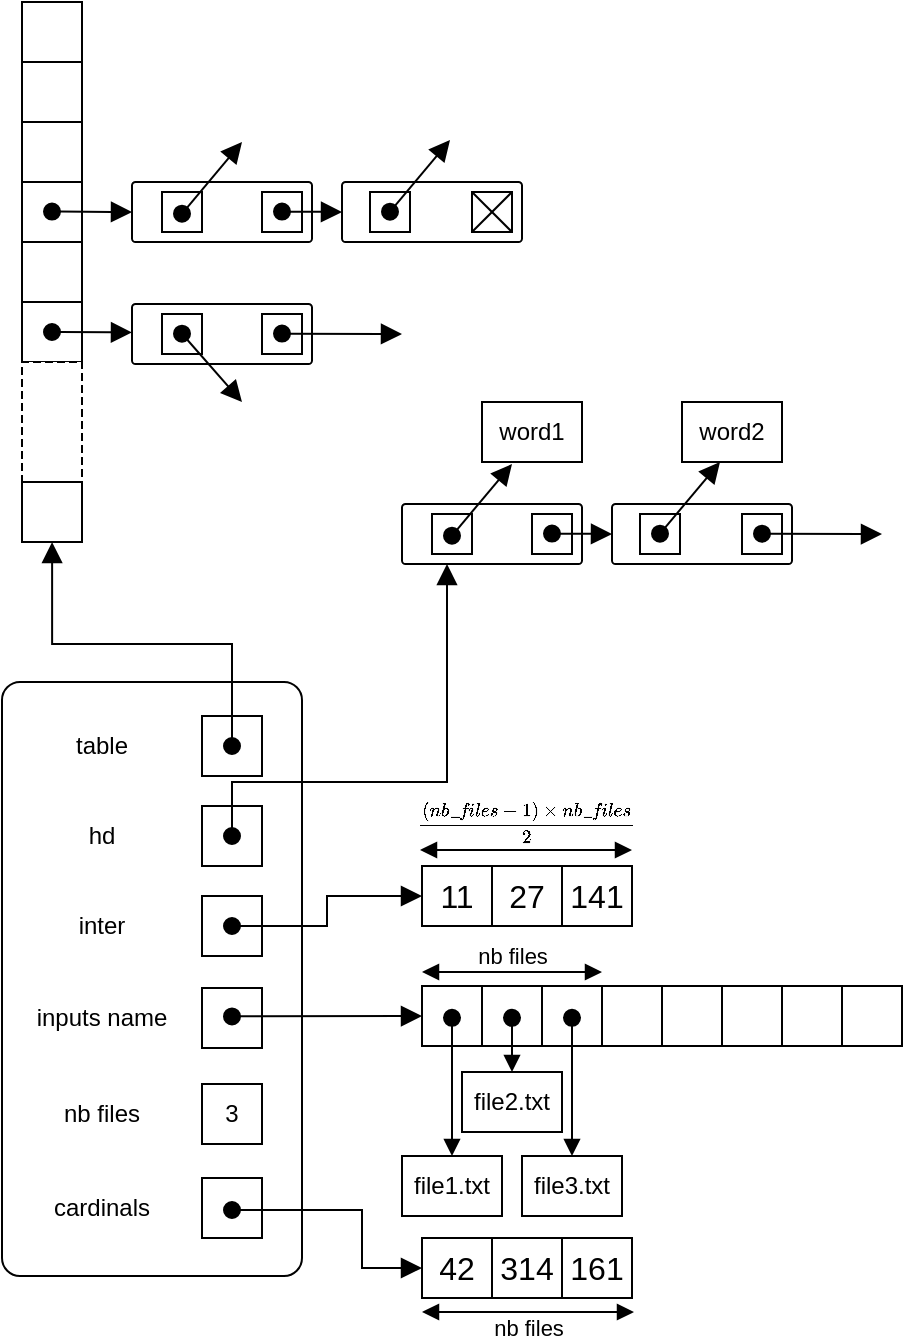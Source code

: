<mxfile>
    <diagram id="hsa0nDy6aEfMzSCS90vS" name="Page-1">
        <mxGraphModel dx="1089" dy="973" grid="1" gridSize="10" guides="1" tooltips="1" connect="1" arrows="1" fold="1" page="1" pageScale="1" pageWidth="850" pageHeight="1100" math="1" shadow="0">
            <root>
                <mxCell id="0"/>
                <mxCell id="1" parent="0"/>
                <mxCell id="2" value="" style="rounded=1;whiteSpace=wrap;html=1;arcSize=6;" parent="1" vertex="1">
                    <mxGeometry x="30" y="500" width="150" height="297" as="geometry"/>
                </mxCell>
                <mxCell id="3" value="" style="rounded=0;whiteSpace=wrap;html=1;" parent="1" vertex="1">
                    <mxGeometry x="130" y="517" width="30" height="30" as="geometry"/>
                </mxCell>
                <mxCell id="4" value="" style="rounded=0;whiteSpace=wrap;html=1;" parent="1" vertex="1">
                    <mxGeometry x="130" y="562" width="30" height="30" as="geometry"/>
                </mxCell>
                <mxCell id="5" value="" style="rounded=0;whiteSpace=wrap;html=1;" parent="1" vertex="1">
                    <mxGeometry x="130" y="607" width="30" height="30" as="geometry"/>
                </mxCell>
                <mxCell id="6" value="table" style="text;html=1;align=center;verticalAlign=middle;whiteSpace=wrap;rounded=0;" parent="1" vertex="1">
                    <mxGeometry x="30" y="517" width="100" height="30" as="geometry"/>
                </mxCell>
                <mxCell id="7" value="hd" style="text;html=1;align=center;verticalAlign=middle;whiteSpace=wrap;rounded=0;" parent="1" vertex="1">
                    <mxGeometry x="30" y="562" width="100" height="30" as="geometry"/>
                </mxCell>
                <mxCell id="9" value="inter" style="text;html=1;align=center;verticalAlign=middle;whiteSpace=wrap;rounded=0;" parent="1" vertex="1">
                    <mxGeometry x="30" y="607" width="100" height="30" as="geometry"/>
                </mxCell>
                <mxCell id="10" value="" style="rounded=0;whiteSpace=wrap;html=1;" parent="1" vertex="1">
                    <mxGeometry x="130" y="653" width="30" height="30" as="geometry"/>
                </mxCell>
                <mxCell id="11" value="inputs name" style="text;html=1;align=center;verticalAlign=middle;whiteSpace=wrap;rounded=0;" parent="1" vertex="1">
                    <mxGeometry x="30" y="653" width="100" height="30" as="geometry"/>
                </mxCell>
                <mxCell id="13" value="" style="shape=table;startSize=0;container=1;collapsible=0;childLayout=tableLayout;fontSize=16;" parent="1" vertex="1">
                    <mxGeometry x="240" y="652" width="240" height="30" as="geometry"/>
                </mxCell>
                <mxCell id="14" value="" style="shape=tableRow;horizontal=0;startSize=0;swimlaneHead=0;swimlaneBody=0;strokeColor=inherit;top=0;left=0;bottom=0;right=0;collapsible=0;dropTarget=0;fillColor=none;points=[[0,0.5],[1,0.5]];portConstraint=eastwest;fontSize=16;" parent="13" vertex="1">
                    <mxGeometry width="240" height="30" as="geometry"/>
                </mxCell>
                <mxCell id="15" value="" style="shape=partialRectangle;html=1;whiteSpace=wrap;connectable=0;strokeColor=inherit;overflow=hidden;fillColor=none;top=0;left=0;bottom=0;right=0;pointerEvents=1;fontSize=16;" parent="14" vertex="1">
                    <mxGeometry width="30" height="30" as="geometry">
                        <mxRectangle width="30" height="30" as="alternateBounds"/>
                    </mxGeometry>
                </mxCell>
                <mxCell id="16" value="" style="shape=partialRectangle;html=1;whiteSpace=wrap;connectable=0;strokeColor=inherit;overflow=hidden;fillColor=none;top=0;left=0;bottom=0;right=0;pointerEvents=1;fontSize=16;" parent="14" vertex="1">
                    <mxGeometry x="30" width="30" height="30" as="geometry">
                        <mxRectangle width="30" height="30" as="alternateBounds"/>
                    </mxGeometry>
                </mxCell>
                <mxCell id="17" value="" style="shape=partialRectangle;html=1;whiteSpace=wrap;connectable=0;strokeColor=inherit;overflow=hidden;fillColor=none;top=0;left=0;bottom=0;right=0;pointerEvents=1;fontSize=16;" parent="14" vertex="1">
                    <mxGeometry x="60" width="30" height="30" as="geometry">
                        <mxRectangle width="30" height="30" as="alternateBounds"/>
                    </mxGeometry>
                </mxCell>
                <mxCell id="18" style="shape=partialRectangle;html=1;whiteSpace=wrap;connectable=0;strokeColor=inherit;overflow=hidden;fillColor=none;top=0;left=0;bottom=0;right=0;pointerEvents=1;fontSize=16;" parent="14" vertex="1">
                    <mxGeometry x="90" width="30" height="30" as="geometry">
                        <mxRectangle width="30" height="30" as="alternateBounds"/>
                    </mxGeometry>
                </mxCell>
                <mxCell id="19" style="shape=partialRectangle;html=1;whiteSpace=wrap;connectable=0;strokeColor=inherit;overflow=hidden;fillColor=none;top=0;left=0;bottom=0;right=0;pointerEvents=1;fontSize=16;" parent="14" vertex="1">
                    <mxGeometry x="120" width="30" height="30" as="geometry">
                        <mxRectangle width="30" height="30" as="alternateBounds"/>
                    </mxGeometry>
                </mxCell>
                <mxCell id="20" style="shape=partialRectangle;html=1;whiteSpace=wrap;connectable=0;strokeColor=inherit;overflow=hidden;fillColor=none;top=0;left=0;bottom=0;right=0;pointerEvents=1;fontSize=16;" parent="14" vertex="1">
                    <mxGeometry x="150" width="30" height="30" as="geometry">
                        <mxRectangle width="30" height="30" as="alternateBounds"/>
                    </mxGeometry>
                </mxCell>
                <mxCell id="21" style="shape=partialRectangle;html=1;whiteSpace=wrap;connectable=0;strokeColor=inherit;overflow=hidden;fillColor=none;top=0;left=0;bottom=0;right=0;pointerEvents=1;fontSize=16;" parent="14" vertex="1">
                    <mxGeometry x="180" width="30" height="30" as="geometry">
                        <mxRectangle width="30" height="30" as="alternateBounds"/>
                    </mxGeometry>
                </mxCell>
                <mxCell id="22" style="shape=partialRectangle;html=1;whiteSpace=wrap;connectable=0;strokeColor=inherit;overflow=hidden;fillColor=none;top=0;left=0;bottom=0;right=0;pointerEvents=1;fontSize=16;" parent="14" vertex="1">
                    <mxGeometry x="210" width="30" height="30" as="geometry">
                        <mxRectangle width="30" height="30" as="alternateBounds"/>
                    </mxGeometry>
                </mxCell>
                <mxCell id="23" value="" style="endArrow=block;startArrow=block;endFill=1;startFill=1;html=1;rounded=0;labelPosition=center;verticalLabelPosition=top;align=center;verticalAlign=top;spacingTop=5;" parent="1" edge="1">
                    <mxGeometry width="160" relative="1" as="geometry">
                        <mxPoint x="240" y="645" as="sourcePoint"/>
                        <mxPoint x="330" y="645" as="targetPoint"/>
                    </mxGeometry>
                </mxCell>
                <mxCell id="24" value="nb files" style="edgeLabel;html=1;align=center;verticalAlign=middle;resizable=0;points=[];" parent="23" vertex="1" connectable="0">
                    <mxGeometry relative="1" as="geometry">
                        <mxPoint y="-8" as="offset"/>
                    </mxGeometry>
                </mxCell>
                <mxCell id="27" value="3" style="rounded=0;whiteSpace=wrap;html=1;" parent="1" vertex="1">
                    <mxGeometry x="130" y="701" width="30" height="30" as="geometry"/>
                </mxCell>
                <mxCell id="28" value="nb files" style="text;html=1;align=center;verticalAlign=middle;whiteSpace=wrap;rounded=0;" parent="1" vertex="1">
                    <mxGeometry x="30" y="701" width="100" height="30" as="geometry"/>
                </mxCell>
                <mxCell id="29" value="&lt;div&gt;&lt;br&gt;&lt;/div&gt;&lt;div&gt;&lt;br&gt;&lt;/div&gt;" style="html=1;verticalAlign=bottom;startArrow=oval;startFill=1;endArrow=block;startSize=8;curved=0;rounded=0;entryX=0.5;entryY=0;entryDx=0;entryDy=0;" parent="1" target="30" edge="1">
                    <mxGeometry x="-1" y="-5" width="60" relative="1" as="geometry">
                        <mxPoint x="255" y="667.925" as="sourcePoint"/>
                        <mxPoint x="255" y="768.07" as="targetPoint"/>
                        <mxPoint as="offset"/>
                    </mxGeometry>
                </mxCell>
                <mxCell id="30" value="file1.txt" style="rounded=0;whiteSpace=wrap;html=1;" parent="1" vertex="1">
                    <mxGeometry x="230" y="737" width="50" height="30" as="geometry"/>
                </mxCell>
                <mxCell id="31" value="&lt;div&gt;&lt;br&gt;&lt;/div&gt;&lt;div&gt;&lt;br&gt;&lt;/div&gt;" style="html=1;verticalAlign=bottom;startArrow=oval;startFill=1;endArrow=block;startSize=8;curved=0;rounded=0;entryX=0.5;entryY=0;entryDx=0;entryDy=0;" parent="1" target="32" edge="1">
                    <mxGeometry x="-1" y="-5" width="60" relative="1" as="geometry">
                        <mxPoint x="285" y="667.925" as="sourcePoint"/>
                        <mxPoint x="285" y="768.07" as="targetPoint"/>
                        <mxPoint as="offset"/>
                    </mxGeometry>
                </mxCell>
                <mxCell id="32" value="file2.txt" style="rounded=0;whiteSpace=wrap;html=1;" parent="1" vertex="1">
                    <mxGeometry x="260" y="695" width="50" height="30" as="geometry"/>
                </mxCell>
                <mxCell id="36" value="" style="rounded=0;whiteSpace=wrap;html=1;" parent="1" vertex="1">
                    <mxGeometry x="130" y="748" width="30" height="30" as="geometry"/>
                </mxCell>
                <mxCell id="37" value="cardinals" style="text;html=1;align=center;verticalAlign=middle;whiteSpace=wrap;rounded=0;" parent="1" vertex="1">
                    <mxGeometry x="30" y="748" width="100" height="30" as="geometry"/>
                </mxCell>
                <mxCell id="38" value="" style="shape=table;startSize=0;container=1;collapsible=0;childLayout=tableLayout;fontSize=16;" parent="1" vertex="1">
                    <mxGeometry x="240" y="778" width="105" height="30" as="geometry"/>
                </mxCell>
                <mxCell id="39" value="" style="shape=tableRow;horizontal=0;startSize=0;swimlaneHead=0;swimlaneBody=0;strokeColor=inherit;top=0;left=0;bottom=0;right=0;collapsible=0;dropTarget=0;fillColor=none;points=[[0,0.5],[1,0.5]];portConstraint=eastwest;fontSize=16;" parent="38" vertex="1">
                    <mxGeometry width="105" height="30" as="geometry"/>
                </mxCell>
                <mxCell id="40" value="42" style="shape=partialRectangle;html=1;whiteSpace=wrap;connectable=0;strokeColor=inherit;overflow=hidden;fillColor=none;top=0;left=0;bottom=0;right=0;pointerEvents=1;fontSize=16;" parent="39" vertex="1">
                    <mxGeometry width="35" height="30" as="geometry">
                        <mxRectangle width="35" height="30" as="alternateBounds"/>
                    </mxGeometry>
                </mxCell>
                <mxCell id="41" value="314" style="shape=partialRectangle;html=1;whiteSpace=wrap;connectable=0;strokeColor=inherit;overflow=hidden;fillColor=none;top=0;left=0;bottom=0;right=0;pointerEvents=1;fontSize=16;" parent="39" vertex="1">
                    <mxGeometry x="35" width="35" height="30" as="geometry">
                        <mxRectangle width="35" height="30" as="alternateBounds"/>
                    </mxGeometry>
                </mxCell>
                <mxCell id="49" value="161" style="shape=partialRectangle;html=1;whiteSpace=wrap;connectable=0;strokeColor=inherit;overflow=hidden;fillColor=none;top=0;left=0;bottom=0;right=0;pointerEvents=1;fontSize=16;" parent="39" vertex="1">
                    <mxGeometry x="70" width="35" height="30" as="geometry">
                        <mxRectangle width="35" height="30" as="alternateBounds"/>
                    </mxGeometry>
                </mxCell>
                <mxCell id="48" value="" style="edgeStyle=segmentEdgeStyle;endArrow=block;html=1;curved=0;rounded=0;endSize=8;startSize=8;entryX=0;entryY=0.5;entryDx=0;entryDy=0;endFill=1;startArrow=oval;startFill=1;" parent="1" target="39" edge="1">
                    <mxGeometry width="50" height="50" relative="1" as="geometry">
                        <mxPoint x="145" y="764" as="sourcePoint"/>
                        <mxPoint x="210" y="797" as="targetPoint"/>
                        <Array as="points">
                            <mxPoint x="210" y="764"/>
                            <mxPoint x="210" y="793"/>
                        </Array>
                    </mxGeometry>
                </mxCell>
                <mxCell id="50" value="&lt;div&gt;&lt;br&gt;&lt;/div&gt;&lt;div&gt;&lt;br&gt;&lt;/div&gt;" style="html=1;verticalAlign=bottom;startArrow=oval;startFill=1;endArrow=block;startSize=8;curved=0;rounded=0;entryX=0.5;entryY=0;entryDx=0;entryDy=0;" parent="1" target="51" edge="1">
                    <mxGeometry x="-1" y="-5" width="60" relative="1" as="geometry">
                        <mxPoint x="315" y="667.925" as="sourcePoint"/>
                        <mxPoint x="315" y="768.07" as="targetPoint"/>
                        <mxPoint as="offset"/>
                    </mxGeometry>
                </mxCell>
                <mxCell id="51" value="file3.txt" style="rounded=0;whiteSpace=wrap;html=1;" parent="1" vertex="1">
                    <mxGeometry x="290" y="737" width="50" height="30" as="geometry"/>
                </mxCell>
                <mxCell id="52" value="" style="shape=table;startSize=0;container=1;collapsible=0;childLayout=tableLayout;fontSize=16;" parent="1" vertex="1">
                    <mxGeometry x="240" y="592" width="105" height="30" as="geometry"/>
                </mxCell>
                <mxCell id="53" value="" style="shape=tableRow;horizontal=0;startSize=0;swimlaneHead=0;swimlaneBody=0;strokeColor=inherit;top=0;left=0;bottom=0;right=0;collapsible=0;dropTarget=0;fillColor=none;points=[[0,0.5],[1,0.5]];portConstraint=eastwest;fontSize=16;" parent="52" vertex="1">
                    <mxGeometry width="105" height="30" as="geometry"/>
                </mxCell>
                <mxCell id="54" value="11" style="shape=partialRectangle;html=1;whiteSpace=wrap;connectable=0;strokeColor=inherit;overflow=hidden;fillColor=none;top=0;left=0;bottom=0;right=0;pointerEvents=1;fontSize=16;" parent="53" vertex="1">
                    <mxGeometry width="35" height="30" as="geometry">
                        <mxRectangle width="35" height="30" as="alternateBounds"/>
                    </mxGeometry>
                </mxCell>
                <mxCell id="55" value="27" style="shape=partialRectangle;html=1;whiteSpace=wrap;connectable=0;strokeColor=inherit;overflow=hidden;fillColor=none;top=0;left=0;bottom=0;right=0;pointerEvents=1;fontSize=16;" parent="53" vertex="1">
                    <mxGeometry x="35" width="35" height="30" as="geometry">
                        <mxRectangle width="35" height="30" as="alternateBounds"/>
                    </mxGeometry>
                </mxCell>
                <mxCell id="56" value="141" style="shape=partialRectangle;html=1;whiteSpace=wrap;connectable=0;strokeColor=inherit;overflow=hidden;fillColor=none;top=0;left=0;bottom=0;right=0;pointerEvents=1;fontSize=16;" parent="53" vertex="1">
                    <mxGeometry x="70" width="35" height="30" as="geometry">
                        <mxRectangle width="35" height="30" as="alternateBounds"/>
                    </mxGeometry>
                </mxCell>
                <mxCell id="57" value="" style="endArrow=block;startArrow=block;endFill=1;startFill=1;html=1;rounded=0;labelPosition=center;verticalLabelPosition=top;align=center;verticalAlign=bottom;spacingTop=5;startSize=6;fontSize=1;" parent="1" edge="1">
                    <mxGeometry width="160" relative="1" as="geometry">
                        <mxPoint x="240" y="815" as="sourcePoint"/>
                        <mxPoint x="346" y="815" as="targetPoint"/>
                    </mxGeometry>
                </mxCell>
                <mxCell id="58" value="nb files" style="edgeLabel;html=1;align=center;verticalAlign=middle;resizable=0;points=[];horizontal=1;" parent="57" vertex="1" connectable="0">
                    <mxGeometry relative="1" as="geometry">
                        <mxPoint y="8" as="offset"/>
                    </mxGeometry>
                </mxCell>
                <UserObject label="&lt;div style=&quot;text-align: left;&quot;&gt;&lt;div&gt;$$\frac{(\textit{nb_files} - 1) \times \textit{nb_files}}{2}$$&lt;/div&gt;&lt;/div&gt;" placeholders="1" name="Variable" id="59">
                    <mxCell style="text;html=1;strokeColor=none;fillColor=none;align=center;verticalAlign=middle;whiteSpace=wrap;overflow=hidden;fontSize=8;fontFamily=Helvetica;" parent="1" vertex="1">
                        <mxGeometry x="237" y="549" width="110" height="38" as="geometry"/>
                    </mxCell>
                </UserObject>
                <mxCell id="60" value="" style="endArrow=block;startArrow=block;endFill=1;startFill=1;html=1;rounded=0;labelPosition=center;verticalLabelPosition=top;align=center;verticalAlign=bottom;spacingTop=5;startSize=6;fontSize=1;" parent="1" edge="1">
                    <mxGeometry width="160" relative="1" as="geometry">
                        <mxPoint x="239" y="584" as="sourcePoint"/>
                        <mxPoint x="345" y="584" as="targetPoint"/>
                    </mxGeometry>
                </mxCell>
                <mxCell id="62" value="" style="edgeStyle=elbowEdgeStyle;elbow=horizontal;endArrow=block;html=1;curved=0;rounded=0;endSize=8;startSize=8;entryX=0;entryY=0.5;entryDx=0;entryDy=0;endFill=1;startArrow=oval;startFill=1;" parent="1" target="53" edge="1">
                    <mxGeometry width="50" height="50" relative="1" as="geometry">
                        <mxPoint x="145" y="622" as="sourcePoint"/>
                        <mxPoint x="225" y="607" as="targetPoint"/>
                    </mxGeometry>
                </mxCell>
                <mxCell id="63" value="&lt;div&gt;&lt;br&gt;&lt;/div&gt;&lt;div&gt;&lt;br&gt;&lt;/div&gt;" style="html=1;verticalAlign=bottom;startArrow=oval;startFill=1;endArrow=block;startSize=8;curved=0;rounded=0;flowAnimation=0;shadow=0;endSize=8;jumpStyle=none;jumpSize=7;targetPerimeterSpacing=0;" parent="1" edge="1">
                    <mxGeometry x="-1" y="-5" width="60" relative="1" as="geometry">
                        <mxPoint x="145" y="667.195" as="sourcePoint"/>
                        <mxPoint x="240" y="667" as="targetPoint"/>
                        <mxPoint as="offset"/>
                    </mxGeometry>
                </mxCell>
                <mxCell id="64" value="" style="shape=table;startSize=0;container=1;collapsible=0;childLayout=tableLayout;fontSize=16;gradientColor=none;swimlaneFillColor=none;" parent="1" vertex="1">
                    <mxGeometry x="40" y="160" width="30" height="180" as="geometry"/>
                </mxCell>
                <mxCell id="65" value="" style="shape=tableRow;horizontal=0;startSize=0;swimlaneHead=0;swimlaneBody=0;strokeColor=inherit;top=0;left=0;bottom=0;right=0;collapsible=0;dropTarget=0;fillColor=none;points=[[0,0.5],[1,0.5]];portConstraint=eastwest;fontSize=16;" parent="64" vertex="1">
                    <mxGeometry width="30" height="30" as="geometry"/>
                </mxCell>
                <mxCell id="66" value="" style="shape=partialRectangle;html=1;whiteSpace=wrap;connectable=0;strokeColor=inherit;overflow=hidden;fillColor=none;top=0;left=0;bottom=0;right=0;pointerEvents=1;fontSize=16;" parent="65" vertex="1">
                    <mxGeometry width="30" height="30" as="geometry">
                        <mxRectangle width="30" height="30" as="alternateBounds"/>
                    </mxGeometry>
                </mxCell>
                <mxCell id="74" style="shape=tableRow;horizontal=0;startSize=0;swimlaneHead=0;swimlaneBody=0;strokeColor=inherit;top=0;left=0;bottom=0;right=0;collapsible=0;dropTarget=0;fillColor=none;points=[[0,0.5],[1,0.5]];portConstraint=eastwest;fontSize=16;" parent="64" vertex="1">
                    <mxGeometry y="30" width="30" height="30" as="geometry"/>
                </mxCell>
                <mxCell id="75" style="shape=partialRectangle;html=1;whiteSpace=wrap;connectable=0;strokeColor=inherit;overflow=hidden;fillColor=none;top=0;left=0;bottom=0;right=0;pointerEvents=1;fontSize=16;" parent="74" vertex="1">
                    <mxGeometry width="30" height="30" as="geometry">
                        <mxRectangle width="30" height="30" as="alternateBounds"/>
                    </mxGeometry>
                </mxCell>
                <mxCell id="76" style="shape=tableRow;horizontal=0;startSize=0;swimlaneHead=0;swimlaneBody=0;strokeColor=inherit;top=0;left=0;bottom=0;right=0;collapsible=0;dropTarget=0;fillColor=none;points=[[0,0.5],[1,0.5]];portConstraint=eastwest;fontSize=16;" parent="64" vertex="1">
                    <mxGeometry y="60" width="30" height="30" as="geometry"/>
                </mxCell>
                <mxCell id="77" style="shape=partialRectangle;html=1;whiteSpace=wrap;connectable=0;strokeColor=inherit;overflow=hidden;fillColor=none;top=0;left=0;bottom=0;right=0;pointerEvents=1;fontSize=16;" parent="76" vertex="1">
                    <mxGeometry width="30" height="30" as="geometry">
                        <mxRectangle width="30" height="30" as="alternateBounds"/>
                    </mxGeometry>
                </mxCell>
                <mxCell id="78" style="shape=tableRow;horizontal=0;startSize=0;swimlaneHead=0;swimlaneBody=0;strokeColor=inherit;top=0;left=0;bottom=0;right=0;collapsible=0;dropTarget=0;fillColor=none;points=[[0,0.5],[1,0.5]];portConstraint=eastwest;fontSize=16;" parent="64" vertex="1">
                    <mxGeometry y="90" width="30" height="30" as="geometry"/>
                </mxCell>
                <mxCell id="79" style="shape=partialRectangle;html=1;whiteSpace=wrap;connectable=0;strokeColor=inherit;overflow=hidden;fillColor=none;top=0;left=0;bottom=0;right=0;pointerEvents=1;fontSize=16;" parent="78" vertex="1">
                    <mxGeometry width="30" height="30" as="geometry">
                        <mxRectangle width="30" height="30" as="alternateBounds"/>
                    </mxGeometry>
                </mxCell>
                <mxCell id="80" style="shape=tableRow;horizontal=0;startSize=0;swimlaneHead=0;swimlaneBody=0;strokeColor=inherit;top=0;left=0;bottom=0;right=0;collapsible=0;dropTarget=0;fillColor=none;points=[[0,0.5],[1,0.5]];portConstraint=eastwest;fontSize=16;" parent="64" vertex="1">
                    <mxGeometry y="120" width="30" height="30" as="geometry"/>
                </mxCell>
                <mxCell id="81" style="shape=partialRectangle;html=1;whiteSpace=wrap;connectable=0;strokeColor=inherit;overflow=hidden;fillColor=none;top=0;left=0;bottom=0;right=0;pointerEvents=1;fontSize=16;" parent="80" vertex="1">
                    <mxGeometry width="30" height="30" as="geometry">
                        <mxRectangle width="30" height="30" as="alternateBounds"/>
                    </mxGeometry>
                </mxCell>
                <mxCell id="82" style="shape=tableRow;horizontal=0;startSize=0;swimlaneHead=0;swimlaneBody=0;strokeColor=inherit;top=0;left=0;bottom=0;right=0;collapsible=0;dropTarget=0;fillColor=none;points=[[0,0.5],[1,0.5]];portConstraint=eastwest;fontSize=16;" parent="64" vertex="1">
                    <mxGeometry y="150" width="30" height="30" as="geometry"/>
                </mxCell>
                <mxCell id="83" style="shape=partialRectangle;html=1;whiteSpace=wrap;connectable=0;strokeColor=inherit;overflow=hidden;fillColor=none;top=0;left=0;bottom=0;right=0;pointerEvents=1;fontSize=16;dashed=1;" parent="82" vertex="1">
                    <mxGeometry width="30" height="30" as="geometry">
                        <mxRectangle width="30" height="30" as="alternateBounds"/>
                    </mxGeometry>
                </mxCell>
                <mxCell id="88" value="" style="shape=table;startSize=0;container=1;collapsible=0;childLayout=tableLayout;fontSize=16;gradientColor=none;swimlaneFillColor=none;dashed=1;" parent="1" vertex="1">
                    <mxGeometry x="40" y="340" width="30" height="60" as="geometry"/>
                </mxCell>
                <mxCell id="89" value="" style="shape=tableRow;horizontal=0;startSize=0;swimlaneHead=0;swimlaneBody=0;strokeColor=inherit;top=0;left=0;bottom=0;right=0;collapsible=0;dropTarget=0;fillColor=none;points=[[0,0.5],[1,0.5]];portConstraint=eastwest;fontSize=16;" parent="88" vertex="1">
                    <mxGeometry width="30" height="60" as="geometry"/>
                </mxCell>
                <mxCell id="90" value="" style="shape=partialRectangle;html=1;whiteSpace=wrap;connectable=0;strokeColor=inherit;overflow=hidden;fillColor=none;top=0;left=0;bottom=0;right=0;pointerEvents=1;fontSize=16;" parent="89" vertex="1">
                    <mxGeometry width="30" height="60" as="geometry">
                        <mxRectangle width="30" height="60" as="alternateBounds"/>
                    </mxGeometry>
                </mxCell>
                <mxCell id="101" value="" style="shape=table;startSize=0;container=1;collapsible=0;childLayout=tableLayout;fontSize=16;gradientColor=none;swimlaneFillColor=none;" parent="1" vertex="1">
                    <mxGeometry x="40" y="400" width="30" height="30" as="geometry"/>
                </mxCell>
                <mxCell id="102" value="" style="shape=tableRow;horizontal=0;startSize=0;swimlaneHead=0;swimlaneBody=0;strokeColor=inherit;top=0;left=0;bottom=0;right=0;collapsible=0;dropTarget=0;fillColor=none;points=[[0,0.5],[1,0.5]];portConstraint=eastwest;fontSize=16;" parent="101" vertex="1">
                    <mxGeometry width="30" height="30" as="geometry"/>
                </mxCell>
                <mxCell id="103" value="" style="shape=partialRectangle;html=1;whiteSpace=wrap;connectable=0;strokeColor=inherit;overflow=hidden;fillColor=none;top=0;left=0;bottom=0;right=0;pointerEvents=1;fontSize=16;" parent="102" vertex="1">
                    <mxGeometry width="30" height="30" as="geometry">
                        <mxRectangle width="30" height="30" as="alternateBounds"/>
                    </mxGeometry>
                </mxCell>
                <mxCell id="106" value="" style="edgeStyle=elbowEdgeStyle;elbow=vertical;endArrow=block;html=1;curved=0;rounded=0;endSize=8;startSize=8;entryX=0.502;entryY=1.002;entryDx=0;entryDy=0;entryPerimeter=0;startArrow=oval;startFill=1;endFill=1;" parent="1" target="102" edge="1">
                    <mxGeometry width="50" height="50" relative="1" as="geometry">
                        <mxPoint x="145" y="532" as="sourcePoint"/>
                        <mxPoint x="50" y="432.78" as="targetPoint"/>
                    </mxGeometry>
                </mxCell>
                <mxCell id="110" value="" style="group" vertex="1" connectable="0" parent="1">
                    <mxGeometry x="95" y="250" width="90" height="50" as="geometry"/>
                </mxCell>
                <mxCell id="107" value="" style="rounded=1;whiteSpace=wrap;html=1;arcSize=6;" vertex="1" parent="110">
                    <mxGeometry width="90" height="30" as="geometry"/>
                </mxCell>
                <mxCell id="109" value="" style="rounded=0;whiteSpace=wrap;html=1;" vertex="1" parent="110">
                    <mxGeometry x="65" y="5" width="20" height="20" as="geometry"/>
                </mxCell>
                <mxCell id="114" value="" style="group" vertex="1" connectable="0" parent="110">
                    <mxGeometry y="61" width="90" height="30" as="geometry"/>
                </mxCell>
                <mxCell id="115" value="" style="rounded=1;whiteSpace=wrap;html=1;arcSize=6;" vertex="1" parent="114">
                    <mxGeometry width="90" height="30" as="geometry"/>
                </mxCell>
                <mxCell id="116" value="" style="rounded=0;whiteSpace=wrap;html=1;" vertex="1" parent="114">
                    <mxGeometry x="65" y="5" width="20" height="20" as="geometry"/>
                </mxCell>
                <mxCell id="131" value="" style="rounded=0;whiteSpace=wrap;html=1;" vertex="1" parent="114">
                    <mxGeometry x="15" y="5" width="20" height="20" as="geometry"/>
                </mxCell>
                <mxCell id="134" value="&lt;div&gt;&lt;br&gt;&lt;/div&gt;&lt;div&gt;&lt;br&gt;&lt;/div&gt;" style="html=1;verticalAlign=bottom;startArrow=oval;startFill=1;endArrow=block;startSize=8;curved=0;rounded=0;flowAnimation=0;shadow=0;endSize=8;jumpStyle=none;jumpSize=7;targetPerimeterSpacing=0;" edge="1" parent="114">
                    <mxGeometry x="-1" y="-5" width="60" relative="1" as="geometry">
                        <mxPoint x="25" y="14.865" as="sourcePoint"/>
                        <mxPoint x="55" y="49" as="targetPoint"/>
                        <mxPoint as="offset"/>
                    </mxGeometry>
                </mxCell>
                <mxCell id="117" value="&lt;div&gt;&lt;br&gt;&lt;/div&gt;&lt;div&gt;&lt;br&gt;&lt;/div&gt;" style="html=1;verticalAlign=bottom;startArrow=oval;startFill=1;endArrow=block;startSize=8;curved=0;rounded=0;flowAnimation=0;shadow=0;endSize=8;jumpStyle=none;jumpSize=7;targetPerimeterSpacing=0;entryX=0;entryY=0.5;entryDx=0;entryDy=0;" edge="1" parent="110" target="107">
                    <mxGeometry x="-1" y="-5" width="60" relative="1" as="geometry">
                        <mxPoint x="-40" y="14.775" as="sourcePoint"/>
                        <mxPoint x="55" y="14.58" as="targetPoint"/>
                        <mxPoint as="offset"/>
                    </mxGeometry>
                </mxCell>
                <mxCell id="119" value="&lt;div&gt;&lt;br&gt;&lt;/div&gt;&lt;div&gt;&lt;br&gt;&lt;/div&gt;" style="html=1;verticalAlign=bottom;startArrow=oval;startFill=1;endArrow=block;startSize=8;curved=0;rounded=0;flowAnimation=0;shadow=0;endSize=8;jumpStyle=none;jumpSize=7;targetPerimeterSpacing=0;entryX=0;entryY=0.5;entryDx=0;entryDy=0;" edge="1" parent="110" target="112">
                    <mxGeometry x="-1" y="-5" width="60" relative="1" as="geometry">
                        <mxPoint x="75" y="14.805" as="sourcePoint"/>
                        <mxPoint x="115" y="15.03" as="targetPoint"/>
                        <mxPoint as="offset"/>
                    </mxGeometry>
                </mxCell>
                <mxCell id="132" value="" style="rounded=0;whiteSpace=wrap;html=1;" vertex="1" parent="110">
                    <mxGeometry x="15" y="5" width="20" height="20" as="geometry"/>
                </mxCell>
                <mxCell id="135" value="&lt;div&gt;&lt;br&gt;&lt;/div&gt;&lt;div&gt;&lt;br&gt;&lt;/div&gt;" style="html=1;verticalAlign=bottom;startArrow=oval;startFill=1;endArrow=block;startSize=8;curved=0;rounded=0;flowAnimation=0;shadow=0;endSize=8;jumpStyle=none;jumpSize=7;targetPerimeterSpacing=0;" edge="1" parent="110">
                    <mxGeometry x="-1" y="-5" width="60" relative="1" as="geometry">
                        <mxPoint x="25" y="15.865" as="sourcePoint"/>
                        <mxPoint x="55" y="-20" as="targetPoint"/>
                        <mxPoint as="offset"/>
                    </mxGeometry>
                </mxCell>
                <mxCell id="111" value="" style="group" vertex="1" connectable="0" parent="1">
                    <mxGeometry x="200" y="250" width="90" height="30" as="geometry"/>
                </mxCell>
                <mxCell id="112" value="" style="rounded=1;whiteSpace=wrap;html=1;arcSize=6;" vertex="1" parent="111">
                    <mxGeometry width="90" height="30" as="geometry"/>
                </mxCell>
                <mxCell id="113" value="" style="rounded=0;whiteSpace=wrap;html=1;" vertex="1" parent="111">
                    <mxGeometry x="65" y="5" width="20" height="20" as="geometry"/>
                </mxCell>
                <mxCell id="129" value="" style="endArrow=none;html=1;exitX=0;exitY=1;exitDx=0;exitDy=0;entryX=1;entryY=0;entryDx=0;entryDy=0;" edge="1" parent="111" source="113" target="113">
                    <mxGeometry width="50" height="50" relative="1" as="geometry">
                        <mxPoint x="20" y="40" as="sourcePoint"/>
                        <mxPoint x="70" y="-10" as="targetPoint"/>
                    </mxGeometry>
                </mxCell>
                <mxCell id="130" value="" style="endArrow=none;html=1;exitX=0;exitY=0;exitDx=0;exitDy=0;entryX=1;entryY=1;entryDx=0;entryDy=0;" edge="1" parent="111" source="113" target="113">
                    <mxGeometry width="50" height="50" relative="1" as="geometry">
                        <mxPoint x="75" y="35" as="sourcePoint"/>
                        <mxPoint x="95" y="15" as="targetPoint"/>
                    </mxGeometry>
                </mxCell>
                <mxCell id="133" value="" style="rounded=0;whiteSpace=wrap;html=1;" vertex="1" parent="111">
                    <mxGeometry x="14" y="5" width="20" height="20" as="geometry"/>
                </mxCell>
                <mxCell id="118" value="&lt;div&gt;&lt;br&gt;&lt;/div&gt;&lt;div&gt;&lt;br&gt;&lt;/div&gt;" style="html=1;verticalAlign=bottom;startArrow=oval;startFill=1;endArrow=block;startSize=8;curved=0;rounded=0;flowAnimation=0;shadow=0;endSize=8;jumpStyle=none;jumpSize=7;targetPerimeterSpacing=0;entryX=0;entryY=0.5;entryDx=0;entryDy=0;" edge="1" parent="1">
                    <mxGeometry x="-1" y="-5" width="60" relative="1" as="geometry">
                        <mxPoint x="55" y="325.005" as="sourcePoint"/>
                        <mxPoint x="95" y="325.23" as="targetPoint"/>
                        <mxPoint as="offset"/>
                    </mxGeometry>
                </mxCell>
                <mxCell id="120" value="&lt;div&gt;&lt;br&gt;&lt;/div&gt;&lt;div&gt;&lt;br&gt;&lt;/div&gt;" style="html=1;verticalAlign=bottom;startArrow=oval;startFill=1;endArrow=block;startSize=8;curved=0;rounded=0;flowAnimation=0;shadow=0;endSize=8;jumpStyle=none;jumpSize=7;targetPerimeterSpacing=0;" edge="1" parent="1">
                    <mxGeometry x="-1" y="-5" width="60" relative="1" as="geometry">
                        <mxPoint x="170" y="325.805" as="sourcePoint"/>
                        <mxPoint x="230" y="326" as="targetPoint"/>
                        <mxPoint as="offset"/>
                    </mxGeometry>
                </mxCell>
                <mxCell id="136" value="&lt;div&gt;&lt;br&gt;&lt;/div&gt;&lt;div&gt;&lt;br&gt;&lt;/div&gt;" style="html=1;verticalAlign=bottom;startArrow=oval;startFill=1;endArrow=block;startSize=8;curved=0;rounded=0;flowAnimation=0;shadow=0;endSize=8;jumpStyle=none;jumpSize=7;targetPerimeterSpacing=0;" edge="1" parent="1">
                    <mxGeometry x="-1" y="-5" width="60" relative="1" as="geometry">
                        <mxPoint x="224" y="264.865" as="sourcePoint"/>
                        <mxPoint x="254" y="229" as="targetPoint"/>
                        <mxPoint as="offset"/>
                    </mxGeometry>
                </mxCell>
                <mxCell id="137" value="" style="rounded=1;whiteSpace=wrap;html=1;arcSize=6;" vertex="1" parent="1">
                    <mxGeometry x="230" y="411" width="90" height="30" as="geometry"/>
                </mxCell>
                <mxCell id="138" value="" style="rounded=0;whiteSpace=wrap;html=1;" vertex="1" parent="1">
                    <mxGeometry x="295" y="416" width="20" height="20" as="geometry"/>
                </mxCell>
                <mxCell id="139" value="&lt;div&gt;&lt;br&gt;&lt;/div&gt;&lt;div&gt;&lt;br&gt;&lt;/div&gt;" style="html=1;verticalAlign=bottom;startArrow=oval;startFill=1;endArrow=block;startSize=8;curved=0;rounded=0;flowAnimation=0;shadow=0;endSize=8;jumpStyle=none;jumpSize=7;targetPerimeterSpacing=0;entryX=0;entryY=0.5;entryDx=0;entryDy=0;" edge="1" parent="1" target="143">
                    <mxGeometry x="-1" y="-5" width="60" relative="1" as="geometry">
                        <mxPoint x="305" y="425.805" as="sourcePoint"/>
                        <mxPoint x="345" y="426.03" as="targetPoint"/>
                        <mxPoint as="offset"/>
                    </mxGeometry>
                </mxCell>
                <mxCell id="140" value="" style="rounded=0;whiteSpace=wrap;html=1;" vertex="1" parent="1">
                    <mxGeometry x="245" y="416" width="20" height="20" as="geometry"/>
                </mxCell>
                <mxCell id="141" value="&lt;div&gt;&lt;br&gt;&lt;/div&gt;&lt;div&gt;&lt;br&gt;&lt;/div&gt;" style="html=1;verticalAlign=bottom;startArrow=oval;startFill=1;endArrow=block;startSize=8;curved=0;rounded=0;flowAnimation=0;shadow=0;endSize=8;jumpStyle=none;jumpSize=7;targetPerimeterSpacing=0;" edge="1" parent="1">
                    <mxGeometry x="-1" y="-5" width="60" relative="1" as="geometry">
                        <mxPoint x="255" y="426.865" as="sourcePoint"/>
                        <mxPoint x="285" y="391" as="targetPoint"/>
                        <mxPoint as="offset"/>
                    </mxGeometry>
                </mxCell>
                <mxCell id="142" value="" style="group" vertex="1" connectable="0" parent="1">
                    <mxGeometry x="335" y="411" width="90" height="30" as="geometry"/>
                </mxCell>
                <mxCell id="143" value="" style="rounded=1;whiteSpace=wrap;html=1;arcSize=6;" vertex="1" parent="142">
                    <mxGeometry width="90" height="30" as="geometry"/>
                </mxCell>
                <mxCell id="144" value="" style="rounded=0;whiteSpace=wrap;html=1;" vertex="1" parent="142">
                    <mxGeometry x="65" y="5" width="20" height="20" as="geometry"/>
                </mxCell>
                <mxCell id="147" value="" style="rounded=0;whiteSpace=wrap;html=1;" vertex="1" parent="142">
                    <mxGeometry x="14" y="5" width="20" height="20" as="geometry"/>
                </mxCell>
                <mxCell id="148" value="&lt;div&gt;&lt;br&gt;&lt;/div&gt;&lt;div&gt;&lt;br&gt;&lt;/div&gt;" style="html=1;verticalAlign=bottom;startArrow=oval;startFill=1;endArrow=block;startSize=8;curved=0;rounded=0;flowAnimation=0;shadow=0;endSize=8;jumpStyle=none;jumpSize=7;targetPerimeterSpacing=0;" edge="1" parent="1">
                    <mxGeometry x="-1" y="-5" width="60" relative="1" as="geometry">
                        <mxPoint x="359" y="425.865" as="sourcePoint"/>
                        <mxPoint x="389" y="390" as="targetPoint"/>
                        <mxPoint as="offset"/>
                    </mxGeometry>
                </mxCell>
                <mxCell id="149" value="&lt;div&gt;&lt;br&gt;&lt;/div&gt;&lt;div&gt;&lt;br&gt;&lt;/div&gt;" style="html=1;verticalAlign=bottom;startArrow=oval;startFill=1;endArrow=block;startSize=8;curved=0;rounded=0;flowAnimation=0;shadow=0;endSize=8;jumpStyle=none;jumpSize=7;targetPerimeterSpacing=0;" edge="1" parent="1">
                    <mxGeometry x="-1" y="-5" width="60" relative="1" as="geometry">
                        <mxPoint x="410" y="425.865" as="sourcePoint"/>
                        <mxPoint x="470" y="426.06" as="targetPoint"/>
                        <mxPoint as="offset"/>
                    </mxGeometry>
                </mxCell>
                <mxCell id="150" value="" style="edgeStyle=elbowEdgeStyle;elbow=vertical;endArrow=block;html=1;curved=0;rounded=0;endSize=8;startSize=8;entryX=0.25;entryY=1;entryDx=0;entryDy=0;startArrow=oval;startFill=1;endFill=1;" edge="1" parent="1" target="137">
                    <mxGeometry width="50" height="50" relative="1" as="geometry">
                        <mxPoint x="145" y="577" as="sourcePoint"/>
                        <mxPoint x="55" y="475" as="targetPoint"/>
                        <Array as="points">
                            <mxPoint x="200" y="550"/>
                        </Array>
                    </mxGeometry>
                </mxCell>
                <mxCell id="151" value="word1" style="rounded=0;whiteSpace=wrap;html=1;" vertex="1" parent="1">
                    <mxGeometry x="270" y="360" width="50" height="30" as="geometry"/>
                </mxCell>
                <mxCell id="152" value="word2" style="rounded=0;whiteSpace=wrap;html=1;" vertex="1" parent="1">
                    <mxGeometry x="370" y="360" width="50" height="30" as="geometry"/>
                </mxCell>
            </root>
        </mxGraphModel>
    </diagram>
</mxfile>
